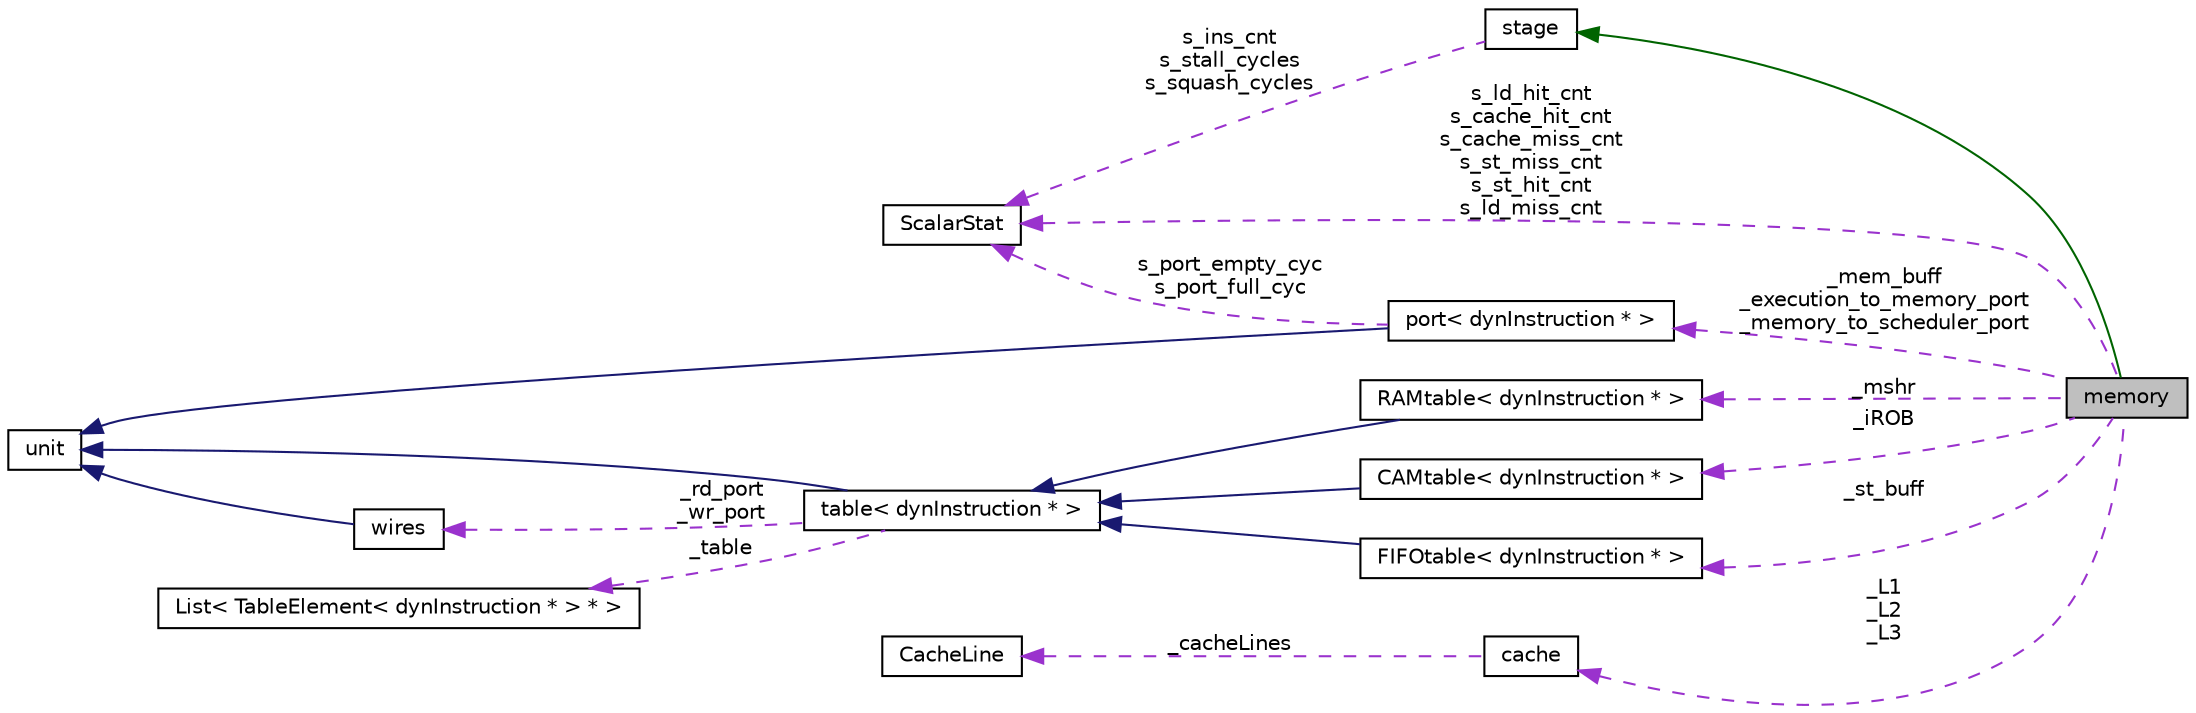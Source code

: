 digraph G
{
  edge [fontname="Helvetica",fontsize="10",labelfontname="Helvetica",labelfontsize="10"];
  node [fontname="Helvetica",fontsize="10",shape=record];
  rankdir=LR;
  Node1 [label="memory",height=0.2,width=0.4,color="black", fillcolor="grey75", style="filled" fontcolor="black"];
  Node2 -> Node1 [dir=back,color="darkgreen",fontsize="10",style="solid",fontname="Helvetica"];
  Node2 [label="stage",height=0.2,width=0.4,color="black", fillcolor="white", style="filled",URL="$classstage.html"];
  Node3 -> Node2 [dir=back,color="darkorchid3",fontsize="10",style="dashed",label="s_ins_cnt\ns_stall_cycles\ns_squash_cycles",fontname="Helvetica"];
  Node3 [label="ScalarStat",height=0.2,width=0.4,color="black", fillcolor="white", style="filled",URL="$classScalarStat.html"];
  Node3 -> Node1 [dir=back,color="darkorchid3",fontsize="10",style="dashed",label="s_ld_hit_cnt\ns_cache_hit_cnt\ns_cache_miss_cnt\ns_st_miss_cnt\ns_st_hit_cnt\ns_ld_miss_cnt",fontname="Helvetica"];
  Node4 -> Node1 [dir=back,color="darkorchid3",fontsize="10",style="dashed",label="_st_buff",fontname="Helvetica"];
  Node4 [label="FIFOtable\< dynInstruction * \>",height=0.2,width=0.4,color="black", fillcolor="white", style="filled",URL="$classFIFOtable.html"];
  Node5 -> Node4 [dir=back,color="midnightblue",fontsize="10",style="solid",fontname="Helvetica"];
  Node5 [label="table\< dynInstruction * \>",height=0.2,width=0.4,color="black", fillcolor="white", style="filled",URL="$classtable.html"];
  Node6 -> Node5 [dir=back,color="midnightblue",fontsize="10",style="solid",fontname="Helvetica"];
  Node6 [label="unit",height=0.2,width=0.4,color="black", fillcolor="white", style="filled",URL="$classunit.html"];
  Node7 -> Node5 [dir=back,color="darkorchid3",fontsize="10",style="dashed",label="_rd_port\n_wr_port",fontname="Helvetica"];
  Node7 [label="wires",height=0.2,width=0.4,color="black", fillcolor="white", style="filled",URL="$classwires.html"];
  Node6 -> Node7 [dir=back,color="midnightblue",fontsize="10",style="solid",fontname="Helvetica"];
  Node8 -> Node5 [dir=back,color="darkorchid3",fontsize="10",style="dashed",label="_table",fontname="Helvetica"];
  Node8 [label="List\< TableElement\< dynInstruction * \> * \>",height=0.2,width=0.4,color="black", fillcolor="white", style="filled",URL="$classList.html"];
  Node9 -> Node1 [dir=back,color="darkorchid3",fontsize="10",style="dashed",label="_L1\n_L2\n_L3",fontname="Helvetica"];
  Node9 [label="cache",height=0.2,width=0.4,color="black", fillcolor="white", style="filled",URL="$classcache.html"];
  Node10 -> Node9 [dir=back,color="darkorchid3",fontsize="10",style="dashed",label="_cacheLines",fontname="Helvetica"];
  Node10 [label="CacheLine",height=0.2,width=0.4,color="black", fillcolor="white", style="filled",URL="$classCacheLine.html"];
  Node11 -> Node1 [dir=back,color="darkorchid3",fontsize="10",style="dashed",label="_mem_buff\n_execution_to_memory_port\n_memory_to_scheduler_port",fontname="Helvetica"];
  Node11 [label="port\< dynInstruction * \>",height=0.2,width=0.4,color="black", fillcolor="white", style="filled",URL="$classport.html"];
  Node6 -> Node11 [dir=back,color="midnightblue",fontsize="10",style="solid",fontname="Helvetica"];
  Node3 -> Node11 [dir=back,color="darkorchid3",fontsize="10",style="dashed",label="s_port_empty_cyc\ns_port_full_cyc",fontname="Helvetica"];
  Node12 -> Node1 [dir=back,color="darkorchid3",fontsize="10",style="dashed",label="_mshr",fontname="Helvetica"];
  Node12 [label="RAMtable\< dynInstruction * \>",height=0.2,width=0.4,color="black", fillcolor="white", style="filled",URL="$classRAMtable.html"];
  Node5 -> Node12 [dir=back,color="midnightblue",fontsize="10",style="solid",fontname="Helvetica"];
  Node13 -> Node1 [dir=back,color="darkorchid3",fontsize="10",style="dashed",label="_iROB",fontname="Helvetica"];
  Node13 [label="CAMtable\< dynInstruction * \>",height=0.2,width=0.4,color="black", fillcolor="white", style="filled",URL="$classCAMtable.html"];
  Node5 -> Node13 [dir=back,color="midnightblue",fontsize="10",style="solid",fontname="Helvetica"];
}
